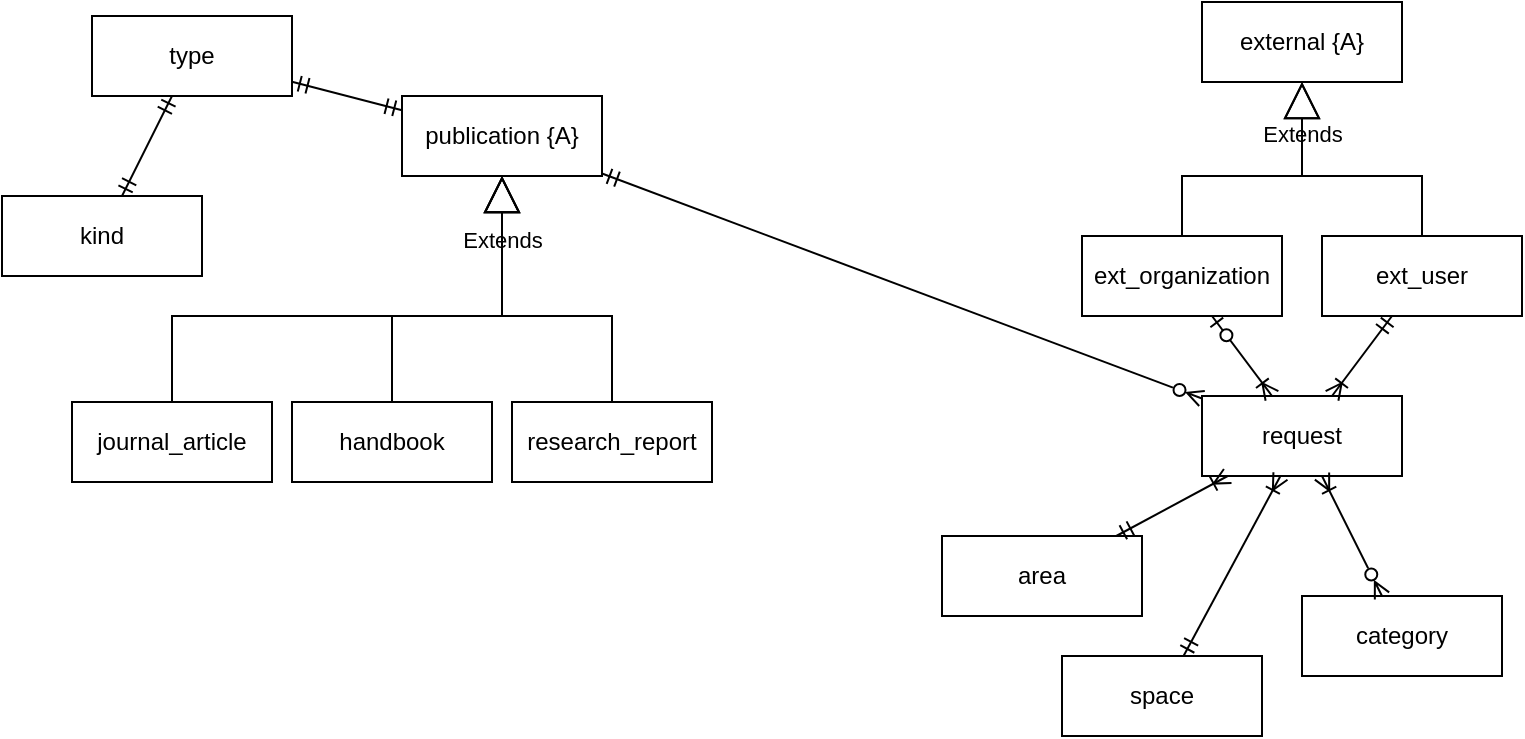 <mxfile version="20.8.1" type="device"><diagram id="Z95UrlrLSIdPZwS7XRNm" name="Pagina-1"><mxGraphModel dx="1050" dy="491" grid="1" gridSize="10" guides="1" tooltips="1" connect="1" arrows="1" fold="1" page="1" pageScale="1" pageWidth="827" pageHeight="1169" math="0" shadow="0"><root><mxCell id="0"/><mxCell id="1" parent="0"/><mxCell id="Ya1TGpm-7fZlH1fzbDQk-3" value="publication {A}" style="whiteSpace=wrap;html=1;align=center;" parent="1" vertex="1"><mxGeometry x="210" y="60" width="100" height="40" as="geometry"/></mxCell><mxCell id="Ya1TGpm-7fZlH1fzbDQk-4" value="request" style="whiteSpace=wrap;html=1;align=center;" parent="1" vertex="1"><mxGeometry x="610" y="210" width="100" height="40" as="geometry"/></mxCell><mxCell id="Ya1TGpm-7fZlH1fzbDQk-5" value="journal_article" style="whiteSpace=wrap;html=1;align=center;" parent="1" vertex="1"><mxGeometry x="45" y="213" width="100" height="40" as="geometry"/></mxCell><mxCell id="Ya1TGpm-7fZlH1fzbDQk-6" value="handbook" style="whiteSpace=wrap;html=1;align=center;" parent="1" vertex="1"><mxGeometry x="155" y="213" width="100" height="40" as="geometry"/></mxCell><mxCell id="Ya1TGpm-7fZlH1fzbDQk-7" value="research_report" style="whiteSpace=wrap;html=1;align=center;" parent="1" vertex="1"><mxGeometry x="265" y="213" width="100" height="40" as="geometry"/></mxCell><mxCell id="Ya1TGpm-7fZlH1fzbDQk-9" value="Extends" style="endArrow=block;endSize=16;endFill=0;html=1;rounded=0;entryX=0.5;entryY=1;entryDx=0;entryDy=0;" parent="1" source="Ya1TGpm-7fZlH1fzbDQk-6" target="Ya1TGpm-7fZlH1fzbDQk-3" edge="1"><mxGeometry x="0.625" width="160" relative="1" as="geometry"><mxPoint x="270" y="180" as="sourcePoint"/><mxPoint x="490" y="380" as="targetPoint"/><Array as="points"><mxPoint x="205" y="170"/><mxPoint x="260" y="170"/></Array><mxPoint as="offset"/></mxGeometry></mxCell><mxCell id="Ya1TGpm-7fZlH1fzbDQk-10" value="" style="endArrow=block;endSize=16;endFill=0;html=1;rounded=0;entryX=0.5;entryY=1;entryDx=0;entryDy=0;" parent="1" source="Ya1TGpm-7fZlH1fzbDQk-5" target="Ya1TGpm-7fZlH1fzbDQk-3" edge="1"><mxGeometry width="160" relative="1" as="geometry"><mxPoint x="330" y="380" as="sourcePoint"/><mxPoint x="140" y="140" as="targetPoint"/><Array as="points"><mxPoint x="95" y="170"/><mxPoint x="260" y="170"/></Array></mxGeometry></mxCell><mxCell id="Ya1TGpm-7fZlH1fzbDQk-11" value="" style="endArrow=block;endSize=16;endFill=0;html=1;rounded=0;entryX=0.5;entryY=1;entryDx=0;entryDy=0;" parent="1" source="Ya1TGpm-7fZlH1fzbDQk-7" target="Ya1TGpm-7fZlH1fzbDQk-3" edge="1"><mxGeometry width="160" relative="1" as="geometry"><mxPoint x="330" y="380" as="sourcePoint"/><mxPoint x="490" y="380" as="targetPoint"/><Array as="points"><mxPoint x="315" y="170"/><mxPoint x="260" y="170"/></Array></mxGeometry></mxCell><mxCell id="Ya1TGpm-7fZlH1fzbDQk-15" value="type" style="whiteSpace=wrap;html=1;align=center;" parent="1" vertex="1"><mxGeometry x="55" y="20" width="100" height="40" as="geometry"/></mxCell><mxCell id="Ya1TGpm-7fZlH1fzbDQk-16" value="" style="fontSize=12;html=1;endArrow=ERmandOne;startArrow=ERmandOne;rounded=0;" parent="1" source="Ya1TGpm-7fZlH1fzbDQk-3" target="Ya1TGpm-7fZlH1fzbDQk-15" edge="1"><mxGeometry width="100" height="100" relative="1" as="geometry"><mxPoint x="340" y="200" as="sourcePoint"/><mxPoint x="440" y="100" as="targetPoint"/></mxGeometry></mxCell><mxCell id="Ya1TGpm-7fZlH1fzbDQk-17" value="" style="fontSize=12;html=1;endArrow=ERzeroToMany;startArrow=ERmandOne;rounded=0;endFill=0;" parent="1" source="Ya1TGpm-7fZlH1fzbDQk-3" target="Ya1TGpm-7fZlH1fzbDQk-4" edge="1"><mxGeometry width="100" height="100" relative="1" as="geometry"><mxPoint x="570" y="240" as="sourcePoint"/><mxPoint x="560" y="130" as="targetPoint"/></mxGeometry></mxCell><mxCell id="Ya1TGpm-7fZlH1fzbDQk-18" value="ext_user" style="whiteSpace=wrap;html=1;align=center;" parent="1" vertex="1"><mxGeometry x="670" y="130" width="100" height="40" as="geometry"/></mxCell><mxCell id="Ya1TGpm-7fZlH1fzbDQk-20" value="ext_organization" style="whiteSpace=wrap;html=1;align=center;" parent="1" vertex="1"><mxGeometry x="550" y="130" width="100" height="40" as="geometry"/></mxCell><mxCell id="Ya1TGpm-7fZlH1fzbDQk-22" value="" style="fontSize=12;html=1;endArrow=ERzeroToOne;startArrow=ERoneToMany;rounded=0;startFill=0;" parent="1" source="Ya1TGpm-7fZlH1fzbDQk-4" target="Ya1TGpm-7fZlH1fzbDQk-20" edge="1"><mxGeometry width="100" height="100" relative="1" as="geometry"><mxPoint x="360" y="430" as="sourcePoint"/><mxPoint x="460" y="330" as="targetPoint"/></mxGeometry></mxCell><mxCell id="Ya1TGpm-7fZlH1fzbDQk-23" value="area" style="whiteSpace=wrap;html=1;align=center;" parent="1" vertex="1"><mxGeometry x="480" y="280" width="100" height="40" as="geometry"/></mxCell><mxCell id="Ya1TGpm-7fZlH1fzbDQk-25" value="space" style="whiteSpace=wrap;html=1;align=center;" parent="1" vertex="1"><mxGeometry x="540" y="340" width="100" height="40" as="geometry"/></mxCell><mxCell id="Ya1TGpm-7fZlH1fzbDQk-26" value="" style="fontSize=12;html=1;endArrow=ERmandOne;startArrow=ERoneToMany;rounded=0;startFill=0;" parent="1" source="Ya1TGpm-7fZlH1fzbDQk-4" target="Ya1TGpm-7fZlH1fzbDQk-25" edge="1"><mxGeometry width="100" height="100" relative="1" as="geometry"><mxPoint x="624.348" y="450" as="sourcePoint"/><mxPoint x="720" y="310" as="targetPoint"/></mxGeometry></mxCell><mxCell id="Ya1TGpm-7fZlH1fzbDQk-27" value="category" style="whiteSpace=wrap;html=1;align=center;" parent="1" vertex="1"><mxGeometry x="660" y="310" width="100" height="40" as="geometry"/></mxCell><mxCell id="Ya1TGpm-7fZlH1fzbDQk-28" value="" style="fontSize=12;html=1;endArrow=ERmandOne;startArrow=ERoneToMany;rounded=0;startFill=0;" parent="1" source="Ya1TGpm-7fZlH1fzbDQk-4" target="Ya1TGpm-7fZlH1fzbDQk-23" edge="1"><mxGeometry width="100" height="100" relative="1" as="geometry"><mxPoint x="672.069" y="260" as="sourcePoint"/><mxPoint x="697.931" y="510" as="targetPoint"/></mxGeometry></mxCell><mxCell id="Ya1TGpm-7fZlH1fzbDQk-29" value="" style="fontSize=12;html=1;endArrow=ERmandOne;startArrow=ERoneToMany;rounded=0;startFill=0;" parent="1" source="Ya1TGpm-7fZlH1fzbDQk-4" target="Ya1TGpm-7fZlH1fzbDQk-18" edge="1"><mxGeometry width="100" height="100" relative="1" as="geometry"><mxPoint x="665.652" y="260" as="sourcePoint"/><mxPoint x="624.348" y="450" as="targetPoint"/></mxGeometry></mxCell><mxCell id="Ya1TGpm-7fZlH1fzbDQk-30" value="" style="fontSize=12;html=1;endArrow=ERzeroToMany;startArrow=ERoneToMany;rounded=0;startFill=0;endFill=0;" parent="1" source="Ya1TGpm-7fZlH1fzbDQk-4" target="Ya1TGpm-7fZlH1fzbDQk-27" edge="1"><mxGeometry width="100" height="100" relative="1" as="geometry"><mxPoint x="672.069" y="260" as="sourcePoint"/><mxPoint x="697.931" y="510" as="targetPoint"/></mxGeometry></mxCell><mxCell id="QdR3thwqxaX-p_MsdoNz-1" value="kind" style="whiteSpace=wrap;html=1;align=center;" parent="1" vertex="1"><mxGeometry x="10" y="110" width="100" height="40" as="geometry"/></mxCell><mxCell id="QdR3thwqxaX-p_MsdoNz-2" value="" style="fontSize=12;html=1;endArrow=ERmandOne;startArrow=ERmandOne;rounded=0;" parent="1" source="Ya1TGpm-7fZlH1fzbDQk-15" target="QdR3thwqxaX-p_MsdoNz-1" edge="1"><mxGeometry width="100" height="100" relative="1" as="geometry"><mxPoint x="320" y="80.909" as="sourcePoint"/><mxPoint x="385" y="69.091" as="targetPoint"/></mxGeometry></mxCell><mxCell id="c11PLP3WuJD9pLBcVmY6-1" value="external {A}" style="whiteSpace=wrap;html=1;align=center;" vertex="1" parent="1"><mxGeometry x="610" y="13" width="100" height="40" as="geometry"/></mxCell><mxCell id="c11PLP3WuJD9pLBcVmY6-3" value="Extends" style="endArrow=block;endSize=16;endFill=0;html=1;rounded=0;entryX=0.5;entryY=1;entryDx=0;entryDy=0;" edge="1" parent="1" source="Ya1TGpm-7fZlH1fzbDQk-20" target="c11PLP3WuJD9pLBcVmY6-1"><mxGeometry x="0.625" width="160" relative="1" as="geometry"><mxPoint x="520" y="338" as="sourcePoint"/><mxPoint x="575" y="230" as="targetPoint"/><Array as="points"><mxPoint x="600" y="100"/><mxPoint x="660" y="100"/></Array><mxPoint as="offset"/></mxGeometry></mxCell><mxCell id="c11PLP3WuJD9pLBcVmY6-4" value="" style="endArrow=block;endSize=16;endFill=0;html=1;rounded=0;entryX=0.5;entryY=1;entryDx=0;entryDy=0;" edge="1" parent="1" source="Ya1TGpm-7fZlH1fzbDQk-18" target="c11PLP3WuJD9pLBcVmY6-1"><mxGeometry x="-0.118" y="-70" width="160" relative="1" as="geometry"><mxPoint x="458" y="218" as="sourcePoint"/><mxPoint x="270" y="110" as="targetPoint"/><Array as="points"><mxPoint x="720" y="100"/><mxPoint x="660" y="100"/></Array><mxPoint as="offset"/></mxGeometry></mxCell></root></mxGraphModel></diagram></mxfile>